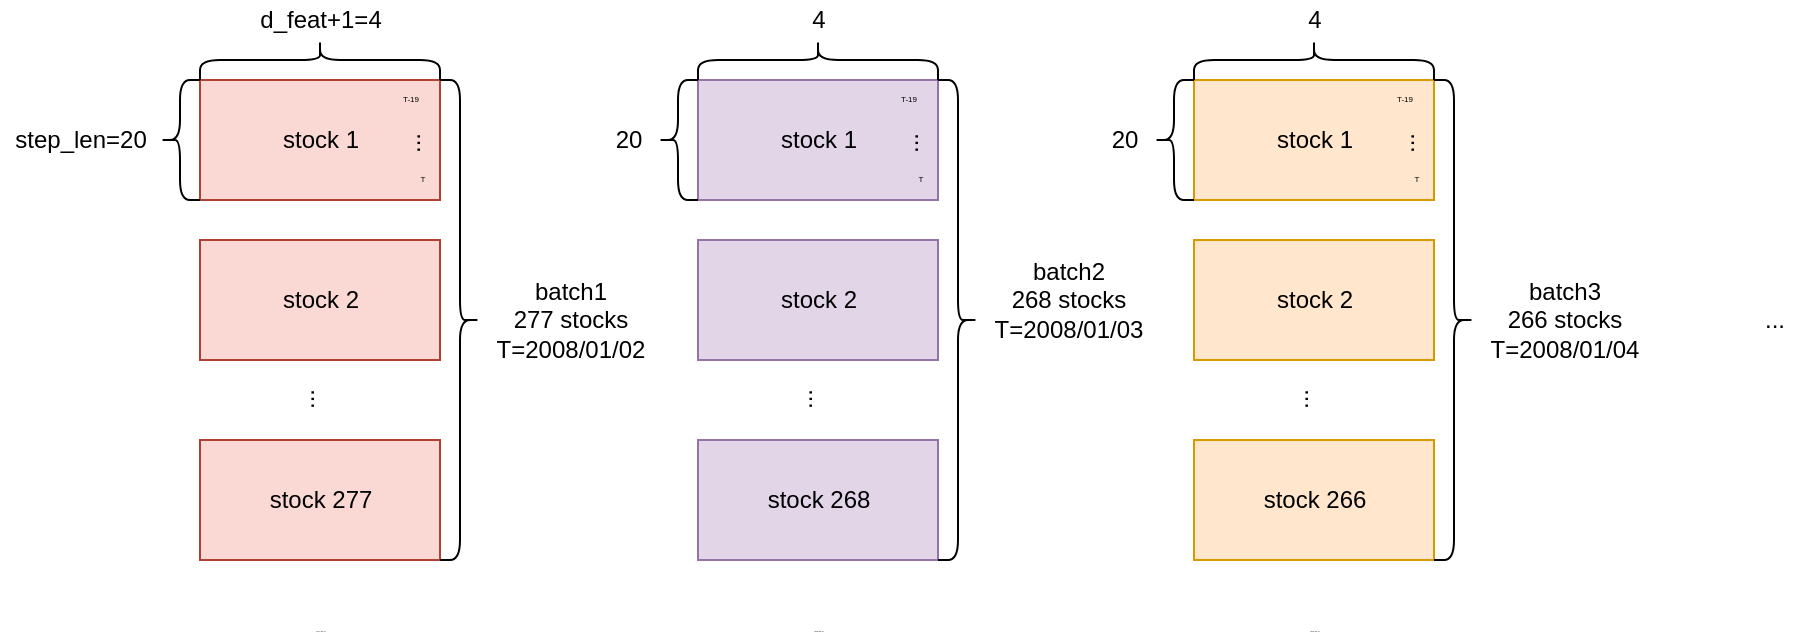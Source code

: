 <mxfile version="14.0.4" type="github">
  <diagram id="UNmK7n31j6BsBcdP9gkj" name="Page-1">
    <mxGraphModel dx="1090" dy="579" grid="0" gridSize="10" guides="1" tooltips="1" connect="1" arrows="1" fold="1" page="0" pageScale="1" pageWidth="827" pageHeight="1169" math="0" shadow="0">
      <root>
        <mxCell id="0" />
        <mxCell id="1" parent="0" />
        <mxCell id="sodSNDlYpSFI1k9hjGXv-1" value="" style="rounded=0;whiteSpace=wrap;html=1;fillColor=#fad9d5;strokeColor=#ae4132;fontFamily=Helvetica;" vertex="1" parent="1">
          <mxGeometry x="118" y="100" width="120" height="60" as="geometry" />
        </mxCell>
        <mxCell id="sodSNDlYpSFI1k9hjGXv-2" value="" style="rounded=0;whiteSpace=wrap;html=1;fillColor=#fad9d5;strokeColor=#ae4132;fontFamily=Helvetica;" vertex="1" parent="1">
          <mxGeometry x="118" y="180" width="120" height="60" as="geometry" />
        </mxCell>
        <mxCell id="sodSNDlYpSFI1k9hjGXv-3" value="" style="rounded=0;whiteSpace=wrap;html=1;fillColor=#fad9d5;strokeColor=#ae4132;fontFamily=Helvetica;" vertex="1" parent="1">
          <mxGeometry x="118" y="280" width="120" height="60" as="geometry" />
        </mxCell>
        <mxCell id="sodSNDlYpSFI1k9hjGXv-5" value="..." style="text;html=1;resizable=0;autosize=1;align=center;verticalAlign=middle;points=[];fillColor=none;strokeColor=none;rounded=0;horizontal=0;fontFamily=Helvetica;" vertex="1" parent="1">
          <mxGeometry x="156" y="250" width="30" height="20" as="geometry" />
        </mxCell>
        <mxCell id="sodSNDlYpSFI1k9hjGXv-10" value="" style="shape=curlyBracket;whiteSpace=wrap;html=1;rounded=1;fontFamily=Helvetica;" vertex="1" parent="1">
          <mxGeometry x="98" y="100" width="20" height="60" as="geometry" />
        </mxCell>
        <mxCell id="sodSNDlYpSFI1k9hjGXv-11" value="" style="shape=curlyBracket;whiteSpace=wrap;html=1;rounded=1;direction=south;fontFamily=Helvetica;" vertex="1" parent="1">
          <mxGeometry x="118" y="80" width="120" height="20" as="geometry" />
        </mxCell>
        <mxCell id="sodSNDlYpSFI1k9hjGXv-12" value="d_feat+1=4" style="text;html=1;resizable=0;autosize=1;align=center;verticalAlign=middle;points=[];fillColor=none;strokeColor=none;rounded=0;fontFamily=Helvetica;" vertex="1" parent="1">
          <mxGeometry x="138" y="60" width="80" height="20" as="geometry" />
        </mxCell>
        <mxCell id="sodSNDlYpSFI1k9hjGXv-13" value="step_len=20" style="text;html=1;resizable=0;autosize=1;align=center;verticalAlign=middle;points=[];fillColor=none;strokeColor=none;rounded=0;fontFamily=Helvetica;" vertex="1" parent="1">
          <mxGeometry x="18" y="120" width="80" height="20" as="geometry" />
        </mxCell>
        <mxCell id="sodSNDlYpSFI1k9hjGXv-14" value="stock 1" style="text;html=1;resizable=0;autosize=1;align=center;verticalAlign=middle;points=[];fillColor=none;strokeColor=none;rounded=0;fontFamily=Helvetica;" vertex="1" parent="1">
          <mxGeometry x="153" y="120" width="50" height="20" as="geometry" />
        </mxCell>
        <mxCell id="sodSNDlYpSFI1k9hjGXv-15" value="stock 2" style="text;html=1;resizable=0;autosize=1;align=center;verticalAlign=middle;points=[];fillColor=none;strokeColor=none;rounded=0;fontFamily=Helvetica;" vertex="1" parent="1">
          <mxGeometry x="153" y="200" width="50" height="20" as="geometry" />
        </mxCell>
        <mxCell id="sodSNDlYpSFI1k9hjGXv-16" value="stock 277" style="text;html=1;resizable=0;autosize=1;align=center;verticalAlign=middle;points=[];fillColor=none;strokeColor=none;rounded=0;fontFamily=Helvetica;" vertex="1" parent="1">
          <mxGeometry x="143" y="300" width="70" height="20" as="geometry" />
        </mxCell>
        <mxCell id="sodSNDlYpSFI1k9hjGXv-17" value="" style="shape=curlyBracket;whiteSpace=wrap;html=1;rounded=1;fontFamily=Helvetica;direction=west;" vertex="1" parent="1">
          <mxGeometry x="238" y="100" width="20" height="240" as="geometry" />
        </mxCell>
        <mxCell id="sodSNDlYpSFI1k9hjGXv-18" value="batch1&lt;br&gt;277 stocks&lt;br&gt;T=2008/01/02" style="text;html=1;resizable=0;autosize=1;align=center;verticalAlign=middle;points=[];fillColor=none;strokeColor=none;rounded=0;fontFamily=Helvetica;" vertex="1" parent="1">
          <mxGeometry x="258" y="195" width="90" height="50" as="geometry" />
        </mxCell>
        <mxCell id="sodSNDlYpSFI1k9hjGXv-21" value="T" style="text;html=1;resizable=0;autosize=1;align=center;verticalAlign=middle;points=[];fillColor=none;strokeColor=none;rounded=0;fontFamily=Helvetica;fontSize=4;" vertex="1" parent="1">
          <mxGeometry x="219" y="140" width="20" height="20" as="geometry" />
        </mxCell>
        <mxCell id="sodSNDlYpSFI1k9hjGXv-22" value="T-19" style="text;html=1;resizable=0;autosize=1;align=center;verticalAlign=middle;points=[];fillColor=none;strokeColor=none;rounded=0;fontFamily=Helvetica;fontSize=4;" vertex="1" parent="1">
          <mxGeometry x="208" y="100" width="30" height="20" as="geometry" />
        </mxCell>
        <mxCell id="sodSNDlYpSFI1k9hjGXv-23" value="..." style="text;html=1;resizable=0;autosize=1;align=center;verticalAlign=middle;points=[];fillColor=none;strokeColor=none;rounded=0;horizontal=0;fontFamily=Helvetica;" vertex="1" parent="1">
          <mxGeometry x="209" y="122" width="30" height="20" as="geometry" />
        </mxCell>
        <mxCell id="sodSNDlYpSFI1k9hjGXv-25" value="" style="rounded=0;whiteSpace=wrap;html=1;fillColor=#e1d5e7;strokeColor=#9673a6;fontFamily=Helvetica;" vertex="1" parent="1">
          <mxGeometry x="367" y="100" width="120" height="60" as="geometry" />
        </mxCell>
        <mxCell id="sodSNDlYpSFI1k9hjGXv-26" value="" style="rounded=0;whiteSpace=wrap;html=1;fillColor=#e1d5e7;strokeColor=#9673a6;fontFamily=Helvetica;" vertex="1" parent="1">
          <mxGeometry x="367" y="180" width="120" height="60" as="geometry" />
        </mxCell>
        <mxCell id="sodSNDlYpSFI1k9hjGXv-27" value="" style="rounded=0;whiteSpace=wrap;html=1;fillColor=#e1d5e7;strokeColor=#9673a6;fontFamily=Helvetica;" vertex="1" parent="1">
          <mxGeometry x="367" y="280" width="120" height="60" as="geometry" />
        </mxCell>
        <mxCell id="sodSNDlYpSFI1k9hjGXv-28" value="..." style="text;html=1;resizable=0;autosize=1;align=center;verticalAlign=middle;points=[];fillColor=none;strokeColor=none;rounded=0;horizontal=0;fontFamily=Helvetica;" vertex="1" parent="1">
          <mxGeometry x="405" y="250" width="30" height="20" as="geometry" />
        </mxCell>
        <mxCell id="sodSNDlYpSFI1k9hjGXv-29" value="" style="shape=curlyBracket;whiteSpace=wrap;html=1;rounded=1;fontFamily=Helvetica;" vertex="1" parent="1">
          <mxGeometry x="347" y="100" width="20" height="60" as="geometry" />
        </mxCell>
        <mxCell id="sodSNDlYpSFI1k9hjGXv-30" value="" style="shape=curlyBracket;whiteSpace=wrap;html=1;rounded=1;direction=south;fontFamily=Helvetica;" vertex="1" parent="1">
          <mxGeometry x="367" y="80" width="120" height="20" as="geometry" />
        </mxCell>
        <mxCell id="sodSNDlYpSFI1k9hjGXv-31" value="4" style="text;html=1;resizable=0;autosize=1;align=center;verticalAlign=middle;points=[];fillColor=none;strokeColor=none;rounded=0;fontFamily=Helvetica;" vertex="1" parent="1">
          <mxGeometry x="417" y="60" width="20" height="20" as="geometry" />
        </mxCell>
        <mxCell id="sodSNDlYpSFI1k9hjGXv-32" value="20" style="text;html=1;resizable=0;autosize=1;align=center;verticalAlign=middle;points=[];fillColor=none;strokeColor=none;rounded=0;fontFamily=Helvetica;" vertex="1" parent="1">
          <mxGeometry x="317" y="120" width="30" height="20" as="geometry" />
        </mxCell>
        <mxCell id="sodSNDlYpSFI1k9hjGXv-33" value="stock 1" style="text;html=1;resizable=0;autosize=1;align=center;verticalAlign=middle;points=[];fillColor=none;strokeColor=none;rounded=0;fontFamily=Helvetica;" vertex="1" parent="1">
          <mxGeometry x="402" y="120" width="50" height="20" as="geometry" />
        </mxCell>
        <mxCell id="sodSNDlYpSFI1k9hjGXv-34" value="stock 2" style="text;html=1;resizable=0;autosize=1;align=center;verticalAlign=middle;points=[];fillColor=none;strokeColor=none;rounded=0;fontFamily=Helvetica;" vertex="1" parent="1">
          <mxGeometry x="402" y="200" width="50" height="20" as="geometry" />
        </mxCell>
        <mxCell id="sodSNDlYpSFI1k9hjGXv-35" value="stock 268" style="text;html=1;resizable=0;autosize=1;align=center;verticalAlign=middle;points=[];fillColor=none;strokeColor=none;rounded=0;fontFamily=Helvetica;" vertex="1" parent="1">
          <mxGeometry x="392" y="300" width="70" height="20" as="geometry" />
        </mxCell>
        <mxCell id="sodSNDlYpSFI1k9hjGXv-36" value="" style="shape=curlyBracket;whiteSpace=wrap;html=1;rounded=1;fontFamily=Helvetica;direction=west;" vertex="1" parent="1">
          <mxGeometry x="487" y="100" width="20" height="240" as="geometry" />
        </mxCell>
        <mxCell id="sodSNDlYpSFI1k9hjGXv-37" value="batch2&lt;br&gt;268 stocks&lt;br&gt;T=2008/01/03" style="text;html=1;resizable=0;autosize=1;align=center;verticalAlign=middle;points=[];fillColor=none;strokeColor=none;rounded=0;fontFamily=Helvetica;" vertex="1" parent="1">
          <mxGeometry x="507" y="185" width="90" height="50" as="geometry" />
        </mxCell>
        <mxCell id="sodSNDlYpSFI1k9hjGXv-38" value="T" style="text;html=1;resizable=0;autosize=1;align=center;verticalAlign=middle;points=[];fillColor=none;strokeColor=none;rounded=0;fontFamily=Helvetica;fontSize=4;" vertex="1" parent="1">
          <mxGeometry x="468" y="140" width="20" height="20" as="geometry" />
        </mxCell>
        <mxCell id="sodSNDlYpSFI1k9hjGXv-39" value="T-19" style="text;html=1;resizable=0;autosize=1;align=center;verticalAlign=middle;points=[];fillColor=none;strokeColor=none;rounded=0;fontFamily=Helvetica;fontSize=4;" vertex="1" parent="1">
          <mxGeometry x="457" y="100" width="30" height="20" as="geometry" />
        </mxCell>
        <mxCell id="sodSNDlYpSFI1k9hjGXv-40" value="..." style="text;html=1;resizable=0;autosize=1;align=center;verticalAlign=middle;points=[];fillColor=none;strokeColor=none;rounded=0;horizontal=0;fontFamily=Helvetica;" vertex="1" parent="1">
          <mxGeometry x="458" y="122" width="30" height="20" as="geometry" />
        </mxCell>
        <mxCell id="sodSNDlYpSFI1k9hjGXv-41" value="" style="rounded=0;whiteSpace=wrap;html=1;fillColor=#ffe6cc;strokeColor=#d79b00;fontFamily=Helvetica;" vertex="1" parent="1">
          <mxGeometry x="615" y="100" width="120" height="60" as="geometry" />
        </mxCell>
        <mxCell id="sodSNDlYpSFI1k9hjGXv-42" value="" style="rounded=0;whiteSpace=wrap;html=1;fillColor=#ffe6cc;strokeColor=#d79b00;fontFamily=Helvetica;" vertex="1" parent="1">
          <mxGeometry x="615" y="180" width="120" height="60" as="geometry" />
        </mxCell>
        <mxCell id="sodSNDlYpSFI1k9hjGXv-43" value="" style="rounded=0;whiteSpace=wrap;html=1;fillColor=#ffe6cc;strokeColor=#d79b00;fontFamily=Helvetica;" vertex="1" parent="1">
          <mxGeometry x="615" y="280" width="120" height="60" as="geometry" />
        </mxCell>
        <mxCell id="sodSNDlYpSFI1k9hjGXv-44" value="..." style="text;html=1;resizable=0;autosize=1;align=center;verticalAlign=middle;points=[];fillColor=none;strokeColor=none;rounded=0;horizontal=0;fontFamily=Helvetica;" vertex="1" parent="1">
          <mxGeometry x="653" y="250" width="30" height="20" as="geometry" />
        </mxCell>
        <mxCell id="sodSNDlYpSFI1k9hjGXv-45" value="" style="shape=curlyBracket;whiteSpace=wrap;html=1;rounded=1;fontFamily=Helvetica;" vertex="1" parent="1">
          <mxGeometry x="595" y="100" width="20" height="60" as="geometry" />
        </mxCell>
        <mxCell id="sodSNDlYpSFI1k9hjGXv-46" value="" style="shape=curlyBracket;whiteSpace=wrap;html=1;rounded=1;direction=south;fontFamily=Helvetica;" vertex="1" parent="1">
          <mxGeometry x="615" y="80" width="120" height="20" as="geometry" />
        </mxCell>
        <mxCell id="sodSNDlYpSFI1k9hjGXv-47" value="4" style="text;html=1;resizable=0;autosize=1;align=center;verticalAlign=middle;points=[];fillColor=none;strokeColor=none;rounded=0;fontFamily=Helvetica;" vertex="1" parent="1">
          <mxGeometry x="665" y="60" width="20" height="20" as="geometry" />
        </mxCell>
        <mxCell id="sodSNDlYpSFI1k9hjGXv-48" value="20" style="text;html=1;resizable=0;autosize=1;align=center;verticalAlign=middle;points=[];fillColor=none;strokeColor=none;rounded=0;fontFamily=Helvetica;" vertex="1" parent="1">
          <mxGeometry x="565" y="120" width="30" height="20" as="geometry" />
        </mxCell>
        <mxCell id="sodSNDlYpSFI1k9hjGXv-49" value="stock 1" style="text;html=1;resizable=0;autosize=1;align=center;verticalAlign=middle;points=[];fillColor=none;strokeColor=none;rounded=0;fontFamily=Helvetica;" vertex="1" parent="1">
          <mxGeometry x="650" y="120" width="50" height="20" as="geometry" />
        </mxCell>
        <mxCell id="sodSNDlYpSFI1k9hjGXv-50" value="stock 2" style="text;html=1;resizable=0;autosize=1;align=center;verticalAlign=middle;points=[];fillColor=none;strokeColor=none;rounded=0;fontFamily=Helvetica;" vertex="1" parent="1">
          <mxGeometry x="650" y="200" width="50" height="20" as="geometry" />
        </mxCell>
        <mxCell id="sodSNDlYpSFI1k9hjGXv-51" value="stock 266" style="text;html=1;resizable=0;autosize=1;align=center;verticalAlign=middle;points=[];fillColor=none;strokeColor=none;rounded=0;fontFamily=Helvetica;" vertex="1" parent="1">
          <mxGeometry x="640" y="300" width="70" height="20" as="geometry" />
        </mxCell>
        <mxCell id="sodSNDlYpSFI1k9hjGXv-52" value="" style="shape=curlyBracket;whiteSpace=wrap;html=1;rounded=1;fontFamily=Helvetica;direction=west;" vertex="1" parent="1">
          <mxGeometry x="735" y="100" width="20" height="240" as="geometry" />
        </mxCell>
        <mxCell id="sodSNDlYpSFI1k9hjGXv-53" value="batch3&lt;br&gt;266 stocks&lt;br&gt;T=2008/01/04" style="text;html=1;resizable=0;autosize=1;align=center;verticalAlign=middle;points=[];fillColor=none;strokeColor=none;rounded=0;fontFamily=Helvetica;" vertex="1" parent="1">
          <mxGeometry x="755" y="195" width="90" height="50" as="geometry" />
        </mxCell>
        <mxCell id="sodSNDlYpSFI1k9hjGXv-54" value="T" style="text;html=1;resizable=0;autosize=1;align=center;verticalAlign=middle;points=[];fillColor=none;strokeColor=none;rounded=0;fontFamily=Helvetica;fontSize=4;" vertex="1" parent="1">
          <mxGeometry x="716" y="140" width="20" height="20" as="geometry" />
        </mxCell>
        <mxCell id="sodSNDlYpSFI1k9hjGXv-55" value="T-19" style="text;html=1;resizable=0;autosize=1;align=center;verticalAlign=middle;points=[];fillColor=none;strokeColor=none;rounded=0;fontFamily=Helvetica;fontSize=4;" vertex="1" parent="1">
          <mxGeometry x="705" y="100" width="30" height="20" as="geometry" />
        </mxCell>
        <mxCell id="sodSNDlYpSFI1k9hjGXv-56" value="..." style="text;html=1;resizable=0;autosize=1;align=center;verticalAlign=middle;points=[];fillColor=none;strokeColor=none;rounded=0;horizontal=0;fontFamily=Helvetica;" vertex="1" parent="1">
          <mxGeometry x="706" y="122" width="30" height="20" as="geometry" />
        </mxCell>
        <mxCell id="sodSNDlYpSFI1k9hjGXv-58" value="[277,20,4]" style="text;html=1;resizable=0;autosize=1;align=center;verticalAlign=middle;points=[];fillColor=none;strokeColor=none;rounded=0;fontFamily=Helvetica;fontSize=1;" vertex="1" parent="1">
          <mxGeometry x="148" y="370" width="60" height="10" as="geometry" />
        </mxCell>
        <mxCell id="sodSNDlYpSFI1k9hjGXv-59" value="[268,20,4]" style="text;html=1;resizable=0;autosize=1;align=center;verticalAlign=middle;points=[];fillColor=none;strokeColor=none;rounded=0;fontFamily=Helvetica;fontSize=1;" vertex="1" parent="1">
          <mxGeometry x="397" y="370" width="60" height="10" as="geometry" />
        </mxCell>
        <mxCell id="sodSNDlYpSFI1k9hjGXv-60" value="[266,20,4]" style="text;html=1;resizable=0;autosize=1;align=center;verticalAlign=middle;points=[];fillColor=none;strokeColor=none;rounded=0;fontFamily=Helvetica;fontSize=1;" vertex="1" parent="1">
          <mxGeometry x="645" y="370" width="60" height="10" as="geometry" />
        </mxCell>
        <mxCell id="sodSNDlYpSFI1k9hjGXv-61" value="..." style="text;html=1;resizable=0;autosize=1;align=center;verticalAlign=middle;points=[];fillColor=none;strokeColor=none;rounded=0;horizontal=1;fontFamily=Helvetica;" vertex="1" parent="1">
          <mxGeometry x="890" y="210" width="30" height="20" as="geometry" />
        </mxCell>
      </root>
    </mxGraphModel>
  </diagram>
</mxfile>
